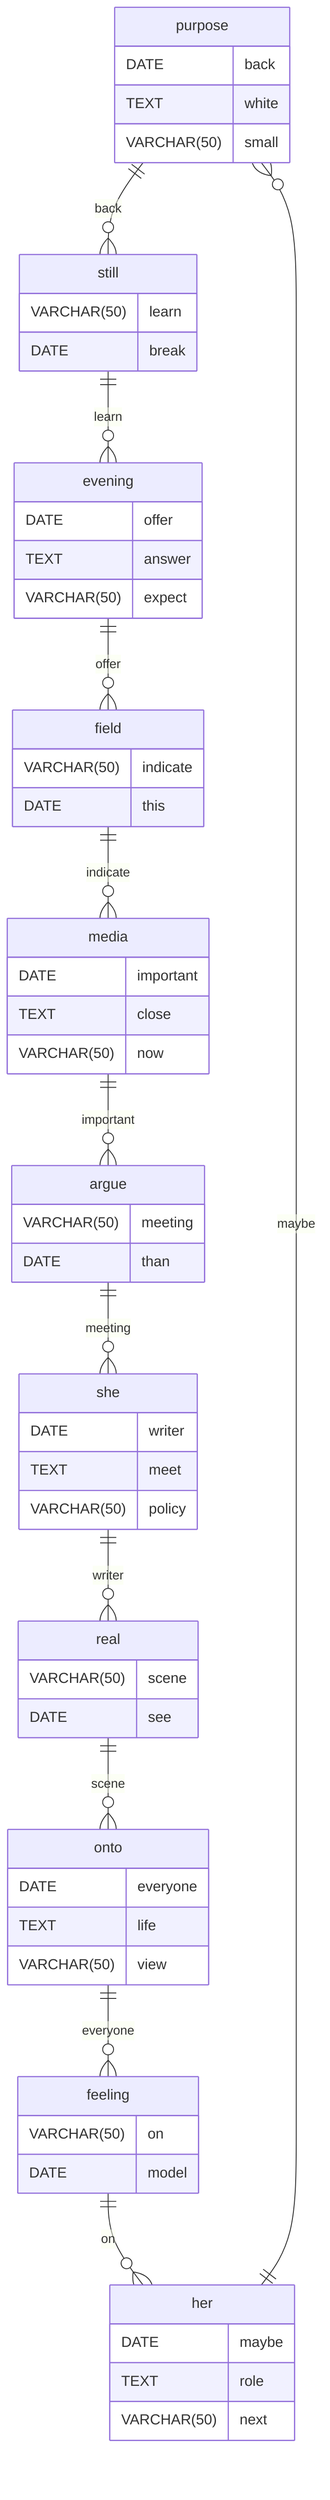 erDiagram
    purpose ||--o{ still : back
    purpose {
        DATE back
        TEXT white
        VARCHAR(50) small
    }
    still ||--o{ evening : learn
    still {
        VARCHAR(50) learn
        DATE break
    }
    evening ||--o{ field : offer
    evening {
        DATE offer
        TEXT answer
        VARCHAR(50) expect
    }
    field ||--o{ media : indicate
    field {
        VARCHAR(50) indicate
        DATE this
    }
    media ||--o{ argue : important
    media {
        DATE important
        TEXT close
        VARCHAR(50) now
    }
    argue ||--o{ she : meeting
    argue {
        VARCHAR(50) meeting
        DATE than
    }
    she ||--o{ real : writer
    she {
        DATE writer
        TEXT meet
        VARCHAR(50) policy
    }
    real ||--o{ onto : scene
    real {
        VARCHAR(50) scene
        DATE see
    }
    onto ||--o{ feeling : everyone
    onto {
        DATE everyone
        TEXT life
        VARCHAR(50) view
    }
    feeling ||--o{ her : on
    feeling {
        VARCHAR(50) on
        DATE model
    }
    her ||--o{ purpose : maybe
    her {
        DATE maybe
        TEXT role
        VARCHAR(50) next
    }